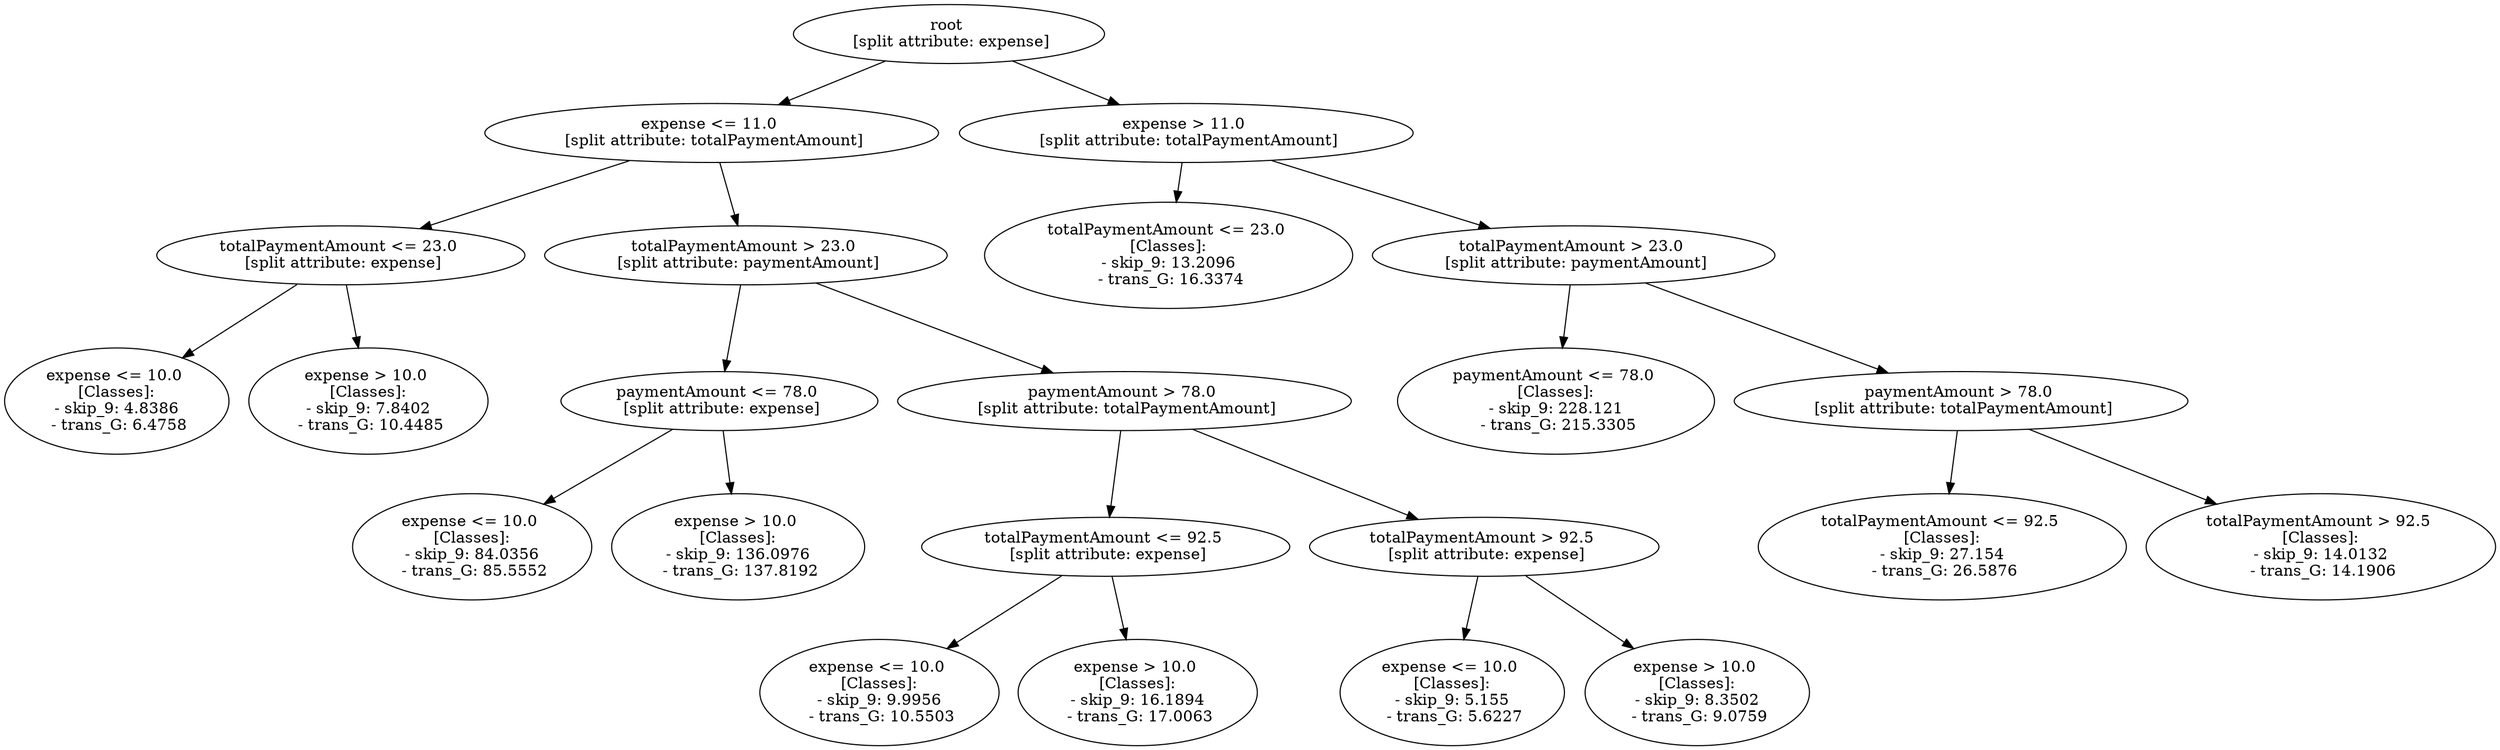 // Road_Traffic_Fine_Management_Process-p_13-9
digraph "Road_Traffic_Fine_Management_Process-p_13-9" {
	"cf096a01-33cf-4e96-b59d-7aa609ca9f8c" [label="root 
 [split attribute: expense]"]
	"1a1cb575-cc88-4557-9cb0-11320bce1cec" [label="expense <= 11.0 
 [split attribute: totalPaymentAmount]"]
	"cf096a01-33cf-4e96-b59d-7aa609ca9f8c" -> "1a1cb575-cc88-4557-9cb0-11320bce1cec"
	"38e79a0a-4f08-421a-b12a-3ed82dffd36b" [label="totalPaymentAmount <= 23.0 
 [split attribute: expense]"]
	"1a1cb575-cc88-4557-9cb0-11320bce1cec" -> "38e79a0a-4f08-421a-b12a-3ed82dffd36b"
	"55e51587-17c3-4fc6-aae1-eec39db40546" [label="expense <= 10.0 
 [Classes]: 
 - skip_9: 4.8386 
 - trans_G: 6.4758"]
	"38e79a0a-4f08-421a-b12a-3ed82dffd36b" -> "55e51587-17c3-4fc6-aae1-eec39db40546"
	"7436fa4a-d74c-4246-b5e4-c8800771719e" [label="expense > 10.0 
 [Classes]: 
 - skip_9: 7.8402 
 - trans_G: 10.4485"]
	"38e79a0a-4f08-421a-b12a-3ed82dffd36b" -> "7436fa4a-d74c-4246-b5e4-c8800771719e"
	"08f03f99-fefc-4832-a57d-5d136beb3e64" [label="totalPaymentAmount > 23.0 
 [split attribute: paymentAmount]"]
	"1a1cb575-cc88-4557-9cb0-11320bce1cec" -> "08f03f99-fefc-4832-a57d-5d136beb3e64"
	"52ef2a57-f63a-4092-abf9-a7bc5ba0036b" [label="paymentAmount <= 78.0 
 [split attribute: expense]"]
	"08f03f99-fefc-4832-a57d-5d136beb3e64" -> "52ef2a57-f63a-4092-abf9-a7bc5ba0036b"
	"e6b8e5d0-3d22-42b9-ac07-d37d2eddd159" [label="expense <= 10.0 
 [Classes]: 
 - skip_9: 84.0356 
 - trans_G: 85.5552"]
	"52ef2a57-f63a-4092-abf9-a7bc5ba0036b" -> "e6b8e5d0-3d22-42b9-ac07-d37d2eddd159"
	"be4a41da-b80e-45e0-bb6f-0b930c637a9a" [label="expense > 10.0 
 [Classes]: 
 - skip_9: 136.0976 
 - trans_G: 137.8192"]
	"52ef2a57-f63a-4092-abf9-a7bc5ba0036b" -> "be4a41da-b80e-45e0-bb6f-0b930c637a9a"
	"b9035488-a9a1-4486-8c9f-2b63bb46a830" [label="paymentAmount > 78.0 
 [split attribute: totalPaymentAmount]"]
	"08f03f99-fefc-4832-a57d-5d136beb3e64" -> "b9035488-a9a1-4486-8c9f-2b63bb46a830"
	"ef1010fe-63f5-4de0-a6d9-e00bc96e74c9" [label="totalPaymentAmount <= 92.5 
 [split attribute: expense]"]
	"b9035488-a9a1-4486-8c9f-2b63bb46a830" -> "ef1010fe-63f5-4de0-a6d9-e00bc96e74c9"
	"cbe92356-0d55-479c-98bc-707b8cc85a10" [label="expense <= 10.0 
 [Classes]: 
 - skip_9: 9.9956 
 - trans_G: 10.5503"]
	"ef1010fe-63f5-4de0-a6d9-e00bc96e74c9" -> "cbe92356-0d55-479c-98bc-707b8cc85a10"
	"3c189915-a3ca-4eb7-b6bb-6c03d097e6cd" [label="expense > 10.0 
 [Classes]: 
 - skip_9: 16.1894 
 - trans_G: 17.0063"]
	"ef1010fe-63f5-4de0-a6d9-e00bc96e74c9" -> "3c189915-a3ca-4eb7-b6bb-6c03d097e6cd"
	"78bd387a-d8b6-424c-a223-7ea11c5a84ba" [label="totalPaymentAmount > 92.5 
 [split attribute: expense]"]
	"b9035488-a9a1-4486-8c9f-2b63bb46a830" -> "78bd387a-d8b6-424c-a223-7ea11c5a84ba"
	"4528e5a2-0f56-47b0-876d-a1bbc5b5c68c" [label="expense <= 10.0 
 [Classes]: 
 - skip_9: 5.155 
 - trans_G: 5.6227"]
	"78bd387a-d8b6-424c-a223-7ea11c5a84ba" -> "4528e5a2-0f56-47b0-876d-a1bbc5b5c68c"
	"9d16e8b9-9cb5-49b5-ae16-b9d2c596a05f" [label="expense > 10.0 
 [Classes]: 
 - skip_9: 8.3502 
 - trans_G: 9.0759"]
	"78bd387a-d8b6-424c-a223-7ea11c5a84ba" -> "9d16e8b9-9cb5-49b5-ae16-b9d2c596a05f"
	"26af79e0-5463-45ad-9a0c-e0c74d947de6" [label="expense > 11.0 
 [split attribute: totalPaymentAmount]"]
	"cf096a01-33cf-4e96-b59d-7aa609ca9f8c" -> "26af79e0-5463-45ad-9a0c-e0c74d947de6"
	"d3e41c9e-1d60-4930-9efc-8a44fbf2328a" [label="totalPaymentAmount <= 23.0 
 [Classes]: 
 - skip_9: 13.2096 
 - trans_G: 16.3374"]
	"26af79e0-5463-45ad-9a0c-e0c74d947de6" -> "d3e41c9e-1d60-4930-9efc-8a44fbf2328a"
	"897f11bb-b045-4d2a-ab68-f73f5909fe80" [label="totalPaymentAmount > 23.0 
 [split attribute: paymentAmount]"]
	"26af79e0-5463-45ad-9a0c-e0c74d947de6" -> "897f11bb-b045-4d2a-ab68-f73f5909fe80"
	"3c857cfc-2764-415c-9739-6777ac899e5a" [label="paymentAmount <= 78.0 
 [Classes]: 
 - skip_9: 228.121 
 - trans_G: 215.3305"]
	"897f11bb-b045-4d2a-ab68-f73f5909fe80" -> "3c857cfc-2764-415c-9739-6777ac899e5a"
	"ae178639-eb8e-44a4-babb-faafec2e3928" [label="paymentAmount > 78.0 
 [split attribute: totalPaymentAmount]"]
	"897f11bb-b045-4d2a-ab68-f73f5909fe80" -> "ae178639-eb8e-44a4-babb-faafec2e3928"
	"4edf9e55-68c1-491d-8990-2e0c46a520f7" [label="totalPaymentAmount <= 92.5 
 [Classes]: 
 - skip_9: 27.154 
 - trans_G: 26.5876"]
	"ae178639-eb8e-44a4-babb-faafec2e3928" -> "4edf9e55-68c1-491d-8990-2e0c46a520f7"
	"033abdf5-872b-416e-8e9b-c52327ffb15e" [label="totalPaymentAmount > 92.5 
 [Classes]: 
 - skip_9: 14.0132 
 - trans_G: 14.1906"]
	"ae178639-eb8e-44a4-babb-faafec2e3928" -> "033abdf5-872b-416e-8e9b-c52327ffb15e"
}
